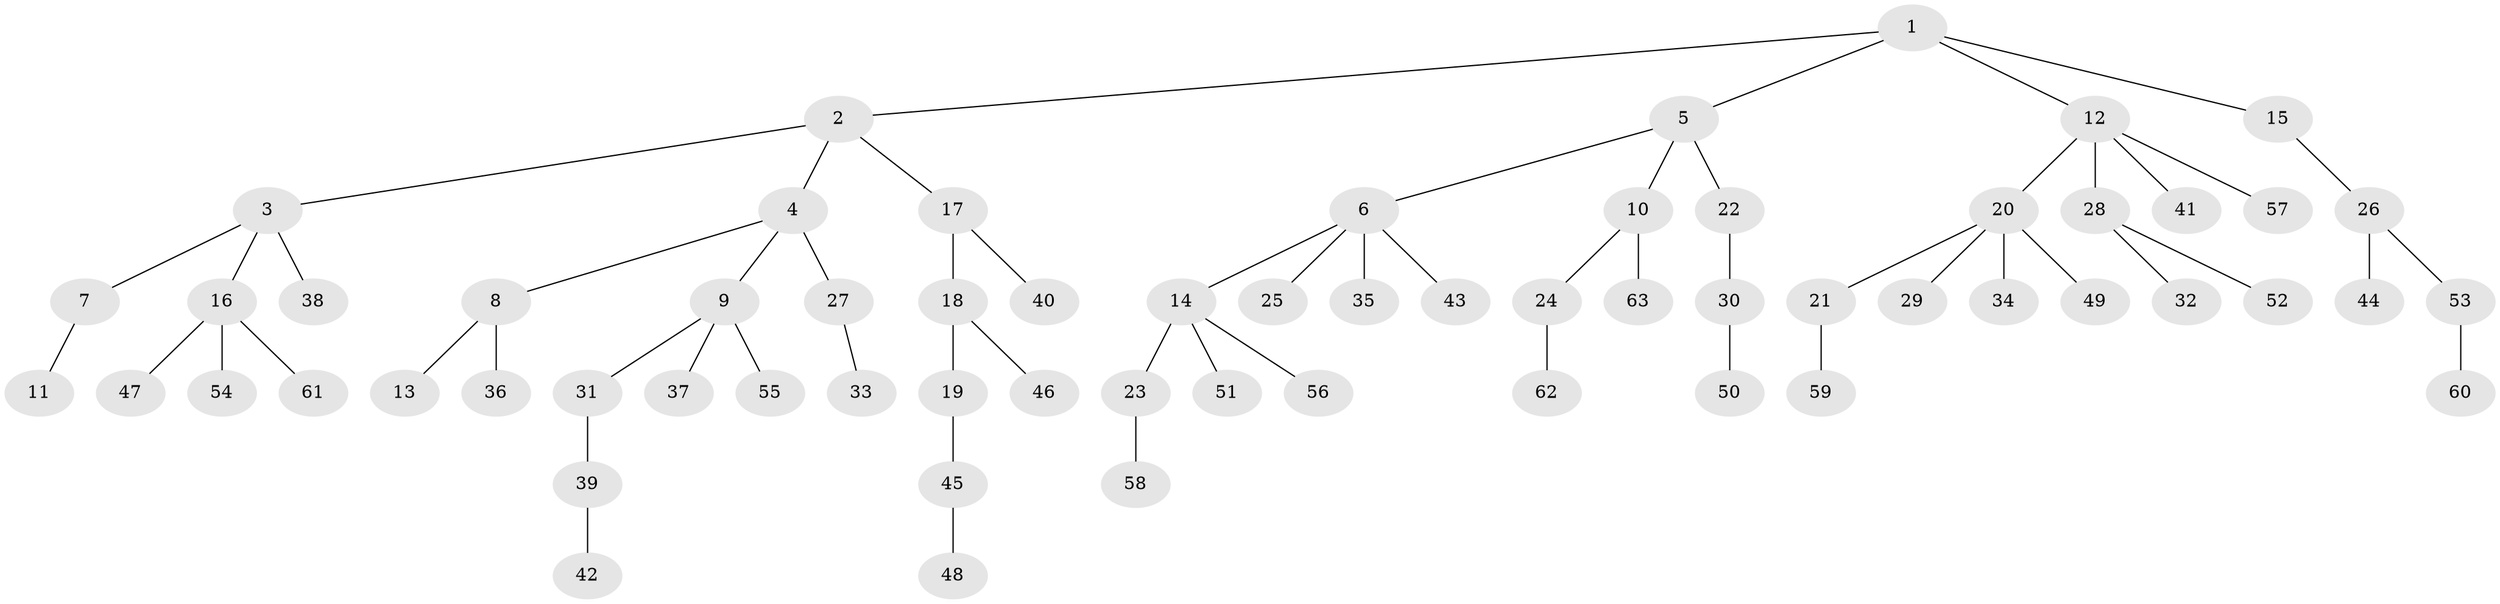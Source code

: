 // coarse degree distribution, {4: 0.15555555555555556, 3: 0.13333333333333333, 1: 0.4888888888888889, 2: 0.2222222222222222}
// Generated by graph-tools (version 1.1) at 2025/37/03/04/25 23:37:30]
// undirected, 63 vertices, 62 edges
graph export_dot {
  node [color=gray90,style=filled];
  1;
  2;
  3;
  4;
  5;
  6;
  7;
  8;
  9;
  10;
  11;
  12;
  13;
  14;
  15;
  16;
  17;
  18;
  19;
  20;
  21;
  22;
  23;
  24;
  25;
  26;
  27;
  28;
  29;
  30;
  31;
  32;
  33;
  34;
  35;
  36;
  37;
  38;
  39;
  40;
  41;
  42;
  43;
  44;
  45;
  46;
  47;
  48;
  49;
  50;
  51;
  52;
  53;
  54;
  55;
  56;
  57;
  58;
  59;
  60;
  61;
  62;
  63;
  1 -- 2;
  1 -- 5;
  1 -- 12;
  1 -- 15;
  2 -- 3;
  2 -- 4;
  2 -- 17;
  3 -- 7;
  3 -- 16;
  3 -- 38;
  4 -- 8;
  4 -- 9;
  4 -- 27;
  5 -- 6;
  5 -- 10;
  5 -- 22;
  6 -- 14;
  6 -- 25;
  6 -- 35;
  6 -- 43;
  7 -- 11;
  8 -- 13;
  8 -- 36;
  9 -- 31;
  9 -- 37;
  9 -- 55;
  10 -- 24;
  10 -- 63;
  12 -- 20;
  12 -- 28;
  12 -- 41;
  12 -- 57;
  14 -- 23;
  14 -- 51;
  14 -- 56;
  15 -- 26;
  16 -- 47;
  16 -- 54;
  16 -- 61;
  17 -- 18;
  17 -- 40;
  18 -- 19;
  18 -- 46;
  19 -- 45;
  20 -- 21;
  20 -- 29;
  20 -- 34;
  20 -- 49;
  21 -- 59;
  22 -- 30;
  23 -- 58;
  24 -- 62;
  26 -- 44;
  26 -- 53;
  27 -- 33;
  28 -- 32;
  28 -- 52;
  30 -- 50;
  31 -- 39;
  39 -- 42;
  45 -- 48;
  53 -- 60;
}
